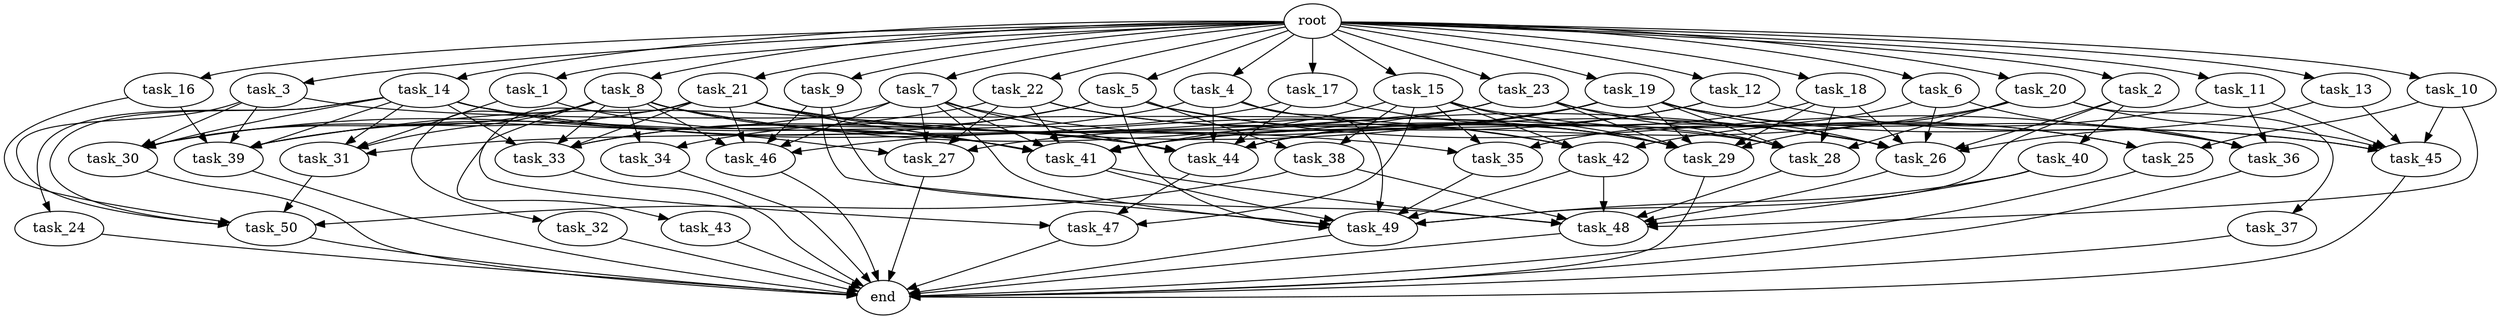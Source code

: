 digraph G {
  root [size="0.000000e+00"];
  task_1 [size="4.522508e+09"];
  task_2 [size="1.334610e+09"];
  task_3 [size="1.407175e+09"];
  task_4 [size="9.673656e+09"];
  task_5 [size="9.061230e+09"];
  task_6 [size="8.437817e+09"];
  task_7 [size="5.332345e+08"];
  task_8 [size="6.232822e+09"];
  task_9 [size="6.568231e+09"];
  task_10 [size="7.328028e+09"];
  task_11 [size="5.197226e+09"];
  task_12 [size="8.610615e+09"];
  task_13 [size="5.453615e+09"];
  task_14 [size="7.271175e+09"];
  task_15 [size="2.831039e+09"];
  task_16 [size="7.134251e+09"];
  task_17 [size="6.415484e+09"];
  task_18 [size="1.788033e+09"];
  task_19 [size="2.049747e+09"];
  task_20 [size="1.133446e+09"];
  task_21 [size="6.660990e+09"];
  task_22 [size="1.271759e+08"];
  task_23 [size="3.747204e+09"];
  task_24 [size="6.003434e+09"];
  task_25 [size="7.102178e+09"];
  task_26 [size="1.780307e+09"];
  task_27 [size="6.979242e+09"];
  task_28 [size="5.464298e+09"];
  task_29 [size="1.389185e+09"];
  task_30 [size="7.360538e+09"];
  task_31 [size="3.503682e+09"];
  task_32 [size="7.114277e+09"];
  task_33 [size="3.844420e+09"];
  task_34 [size="3.610099e+09"];
  task_35 [size="6.555751e+09"];
  task_36 [size="4.302677e+08"];
  task_37 [size="1.641094e+09"];
  task_38 [size="2.203205e+09"];
  task_39 [size="9.881830e+08"];
  task_40 [size="4.673757e+09"];
  task_41 [size="3.463878e+09"];
  task_42 [size="2.902044e+09"];
  task_43 [size="5.291792e+09"];
  task_44 [size="9.053661e+09"];
  task_45 [size="2.151836e+09"];
  task_46 [size="8.905483e+09"];
  task_47 [size="4.941580e+09"];
  task_48 [size="2.666966e+08"];
  task_49 [size="7.493250e+09"];
  task_50 [size="8.353288e+08"];
  end [size="0.000000e+00"];

  root -> task_1 [size="1.000000e-12"];
  root -> task_2 [size="1.000000e-12"];
  root -> task_3 [size="1.000000e-12"];
  root -> task_4 [size="1.000000e-12"];
  root -> task_5 [size="1.000000e-12"];
  root -> task_6 [size="1.000000e-12"];
  root -> task_7 [size="1.000000e-12"];
  root -> task_8 [size="1.000000e-12"];
  root -> task_9 [size="1.000000e-12"];
  root -> task_10 [size="1.000000e-12"];
  root -> task_11 [size="1.000000e-12"];
  root -> task_12 [size="1.000000e-12"];
  root -> task_13 [size="1.000000e-12"];
  root -> task_14 [size="1.000000e-12"];
  root -> task_15 [size="1.000000e-12"];
  root -> task_16 [size="1.000000e-12"];
  root -> task_17 [size="1.000000e-12"];
  root -> task_18 [size="1.000000e-12"];
  root -> task_19 [size="1.000000e-12"];
  root -> task_20 [size="1.000000e-12"];
  root -> task_21 [size="1.000000e-12"];
  root -> task_22 [size="1.000000e-12"];
  root -> task_23 [size="1.000000e-12"];
  task_1 -> task_31 [size="8.759204e+07"];
  task_1 -> task_41 [size="4.329847e+07"];
  task_2 -> task_26 [size="2.225383e+07"];
  task_2 -> task_40 [size="4.673757e+08"];
  task_2 -> task_49 [size="8.325834e+07"];
  task_3 -> task_28 [size="9.107164e+07"];
  task_3 -> task_30 [size="1.472108e+08"];
  task_3 -> task_39 [size="1.646972e+07"];
  task_3 -> task_50 [size="1.670658e+07"];
  task_4 -> task_28 [size="9.107164e+07"];
  task_4 -> task_33 [size="7.688840e+07"];
  task_4 -> task_44 [size="1.131708e+08"];
  task_4 -> task_49 [size="8.325834e+07"];
  task_5 -> task_29 [size="1.736481e+07"];
  task_5 -> task_30 [size="1.472108e+08"];
  task_5 -> task_33 [size="7.688840e+07"];
  task_5 -> task_36 [size="1.075669e+07"];
  task_5 -> task_38 [size="1.101603e+08"];
  task_5 -> task_49 [size="8.325834e+07"];
  task_6 -> task_26 [size="2.225383e+07"];
  task_6 -> task_35 [size="2.185250e+08"];
  task_6 -> task_36 [size="1.075669e+07"];
  task_7 -> task_26 [size="2.225383e+07"];
  task_7 -> task_27 [size="1.744811e+08"];
  task_7 -> task_39 [size="1.646972e+07"];
  task_7 -> task_41 [size="4.329847e+07"];
  task_7 -> task_44 [size="1.131708e+08"];
  task_7 -> task_46 [size="1.781097e+08"];
  task_7 -> task_49 [size="8.325834e+07"];
  task_8 -> task_26 [size="2.225383e+07"];
  task_8 -> task_30 [size="1.472108e+08"];
  task_8 -> task_31 [size="8.759204e+07"];
  task_8 -> task_32 [size="7.114277e+08"];
  task_8 -> task_33 [size="7.688840e+07"];
  task_8 -> task_34 [size="1.805049e+08"];
  task_8 -> task_41 [size="4.329847e+07"];
  task_8 -> task_42 [size="7.255110e+07"];
  task_8 -> task_46 [size="1.781097e+08"];
  task_8 -> task_47 [size="1.647193e+08"];
  task_9 -> task_46 [size="1.781097e+08"];
  task_9 -> task_48 [size="3.333708e+06"];
  task_9 -> task_49 [size="8.325834e+07"];
  task_10 -> task_25 [size="2.367393e+08"];
  task_10 -> task_45 [size="3.586394e+07"];
  task_10 -> task_48 [size="3.333708e+06"];
  task_11 -> task_36 [size="1.075669e+07"];
  task_11 -> task_42 [size="7.255110e+07"];
  task_11 -> task_45 [size="3.586394e+07"];
  task_12 -> task_41 [size="4.329847e+07"];
  task_12 -> task_44 [size="1.131708e+08"];
  task_12 -> task_45 [size="3.586394e+07"];
  task_13 -> task_26 [size="2.225383e+07"];
  task_13 -> task_45 [size="3.586394e+07"];
  task_14 -> task_24 [size="6.003434e+08"];
  task_14 -> task_27 [size="1.744811e+08"];
  task_14 -> task_30 [size="1.472108e+08"];
  task_14 -> task_31 [size="8.759204e+07"];
  task_14 -> task_33 [size="7.688840e+07"];
  task_14 -> task_35 [size="2.185250e+08"];
  task_14 -> task_39 [size="1.646972e+07"];
  task_14 -> task_44 [size="1.131708e+08"];
  task_14 -> task_50 [size="1.670658e+07"];
  task_15 -> task_25 [size="2.367393e+08"];
  task_15 -> task_29 [size="1.736481e+07"];
  task_15 -> task_35 [size="2.185250e+08"];
  task_15 -> task_38 [size="1.101603e+08"];
  task_15 -> task_41 [size="4.329847e+07"];
  task_15 -> task_42 [size="7.255110e+07"];
  task_15 -> task_47 [size="1.647193e+08"];
  task_16 -> task_39 [size="1.646972e+07"];
  task_16 -> task_50 [size="1.670658e+07"];
  task_17 -> task_26 [size="2.225383e+07"];
  task_17 -> task_34 [size="1.805049e+08"];
  task_17 -> task_44 [size="1.131708e+08"];
  task_18 -> task_26 [size="2.225383e+07"];
  task_18 -> task_28 [size="9.107164e+07"];
  task_18 -> task_29 [size="1.736481e+07"];
  task_18 -> task_44 [size="1.131708e+08"];
  task_19 -> task_26 [size="2.225383e+07"];
  task_19 -> task_27 [size="1.744811e+08"];
  task_19 -> task_28 [size="9.107164e+07"];
  task_19 -> task_29 [size="1.736481e+07"];
  task_19 -> task_36 [size="1.075669e+07"];
  task_19 -> task_39 [size="1.646972e+07"];
  task_19 -> task_44 [size="1.131708e+08"];
  task_19 -> task_45 [size="3.586394e+07"];
  task_20 -> task_28 [size="9.107164e+07"];
  task_20 -> task_29 [size="1.736481e+07"];
  task_20 -> task_37 [size="1.641094e+08"];
  task_20 -> task_41 [size="4.329847e+07"];
  task_20 -> task_45 [size="3.586394e+07"];
  task_21 -> task_29 [size="1.736481e+07"];
  task_21 -> task_30 [size="1.472108e+08"];
  task_21 -> task_33 [size="7.688840e+07"];
  task_21 -> task_41 [size="4.329847e+07"];
  task_21 -> task_43 [size="5.291792e+08"];
  task_21 -> task_44 [size="1.131708e+08"];
  task_21 -> task_46 [size="1.781097e+08"];
  task_22 -> task_27 [size="1.744811e+08"];
  task_22 -> task_29 [size="1.736481e+07"];
  task_22 -> task_39 [size="1.646972e+07"];
  task_22 -> task_41 [size="4.329847e+07"];
  task_22 -> task_42 [size="7.255110e+07"];
  task_23 -> task_25 [size="2.367393e+08"];
  task_23 -> task_28 [size="9.107164e+07"];
  task_23 -> task_29 [size="1.736481e+07"];
  task_23 -> task_31 [size="8.759204e+07"];
  task_23 -> task_46 [size="1.781097e+08"];
  task_24 -> end [size="1.000000e-12"];
  task_25 -> end [size="1.000000e-12"];
  task_26 -> task_48 [size="3.333708e+06"];
  task_27 -> end [size="1.000000e-12"];
  task_28 -> task_48 [size="3.333708e+06"];
  task_29 -> end [size="1.000000e-12"];
  task_30 -> end [size="1.000000e-12"];
  task_31 -> task_50 [size="1.670658e+07"];
  task_32 -> end [size="1.000000e-12"];
  task_33 -> end [size="1.000000e-12"];
  task_34 -> end [size="1.000000e-12"];
  task_35 -> task_49 [size="8.325834e+07"];
  task_36 -> end [size="1.000000e-12"];
  task_37 -> end [size="1.000000e-12"];
  task_38 -> task_48 [size="3.333708e+06"];
  task_38 -> task_50 [size="1.670658e+07"];
  task_39 -> end [size="1.000000e-12"];
  task_40 -> task_48 [size="3.333708e+06"];
  task_40 -> task_49 [size="8.325834e+07"];
  task_41 -> task_48 [size="3.333708e+06"];
  task_41 -> task_49 [size="8.325834e+07"];
  task_42 -> task_48 [size="3.333708e+06"];
  task_42 -> task_49 [size="8.325834e+07"];
  task_43 -> end [size="1.000000e-12"];
  task_44 -> task_47 [size="1.647193e+08"];
  task_45 -> end [size="1.000000e-12"];
  task_46 -> end [size="1.000000e-12"];
  task_47 -> end [size="1.000000e-12"];
  task_48 -> end [size="1.000000e-12"];
  task_49 -> end [size="1.000000e-12"];
  task_50 -> end [size="1.000000e-12"];
}

